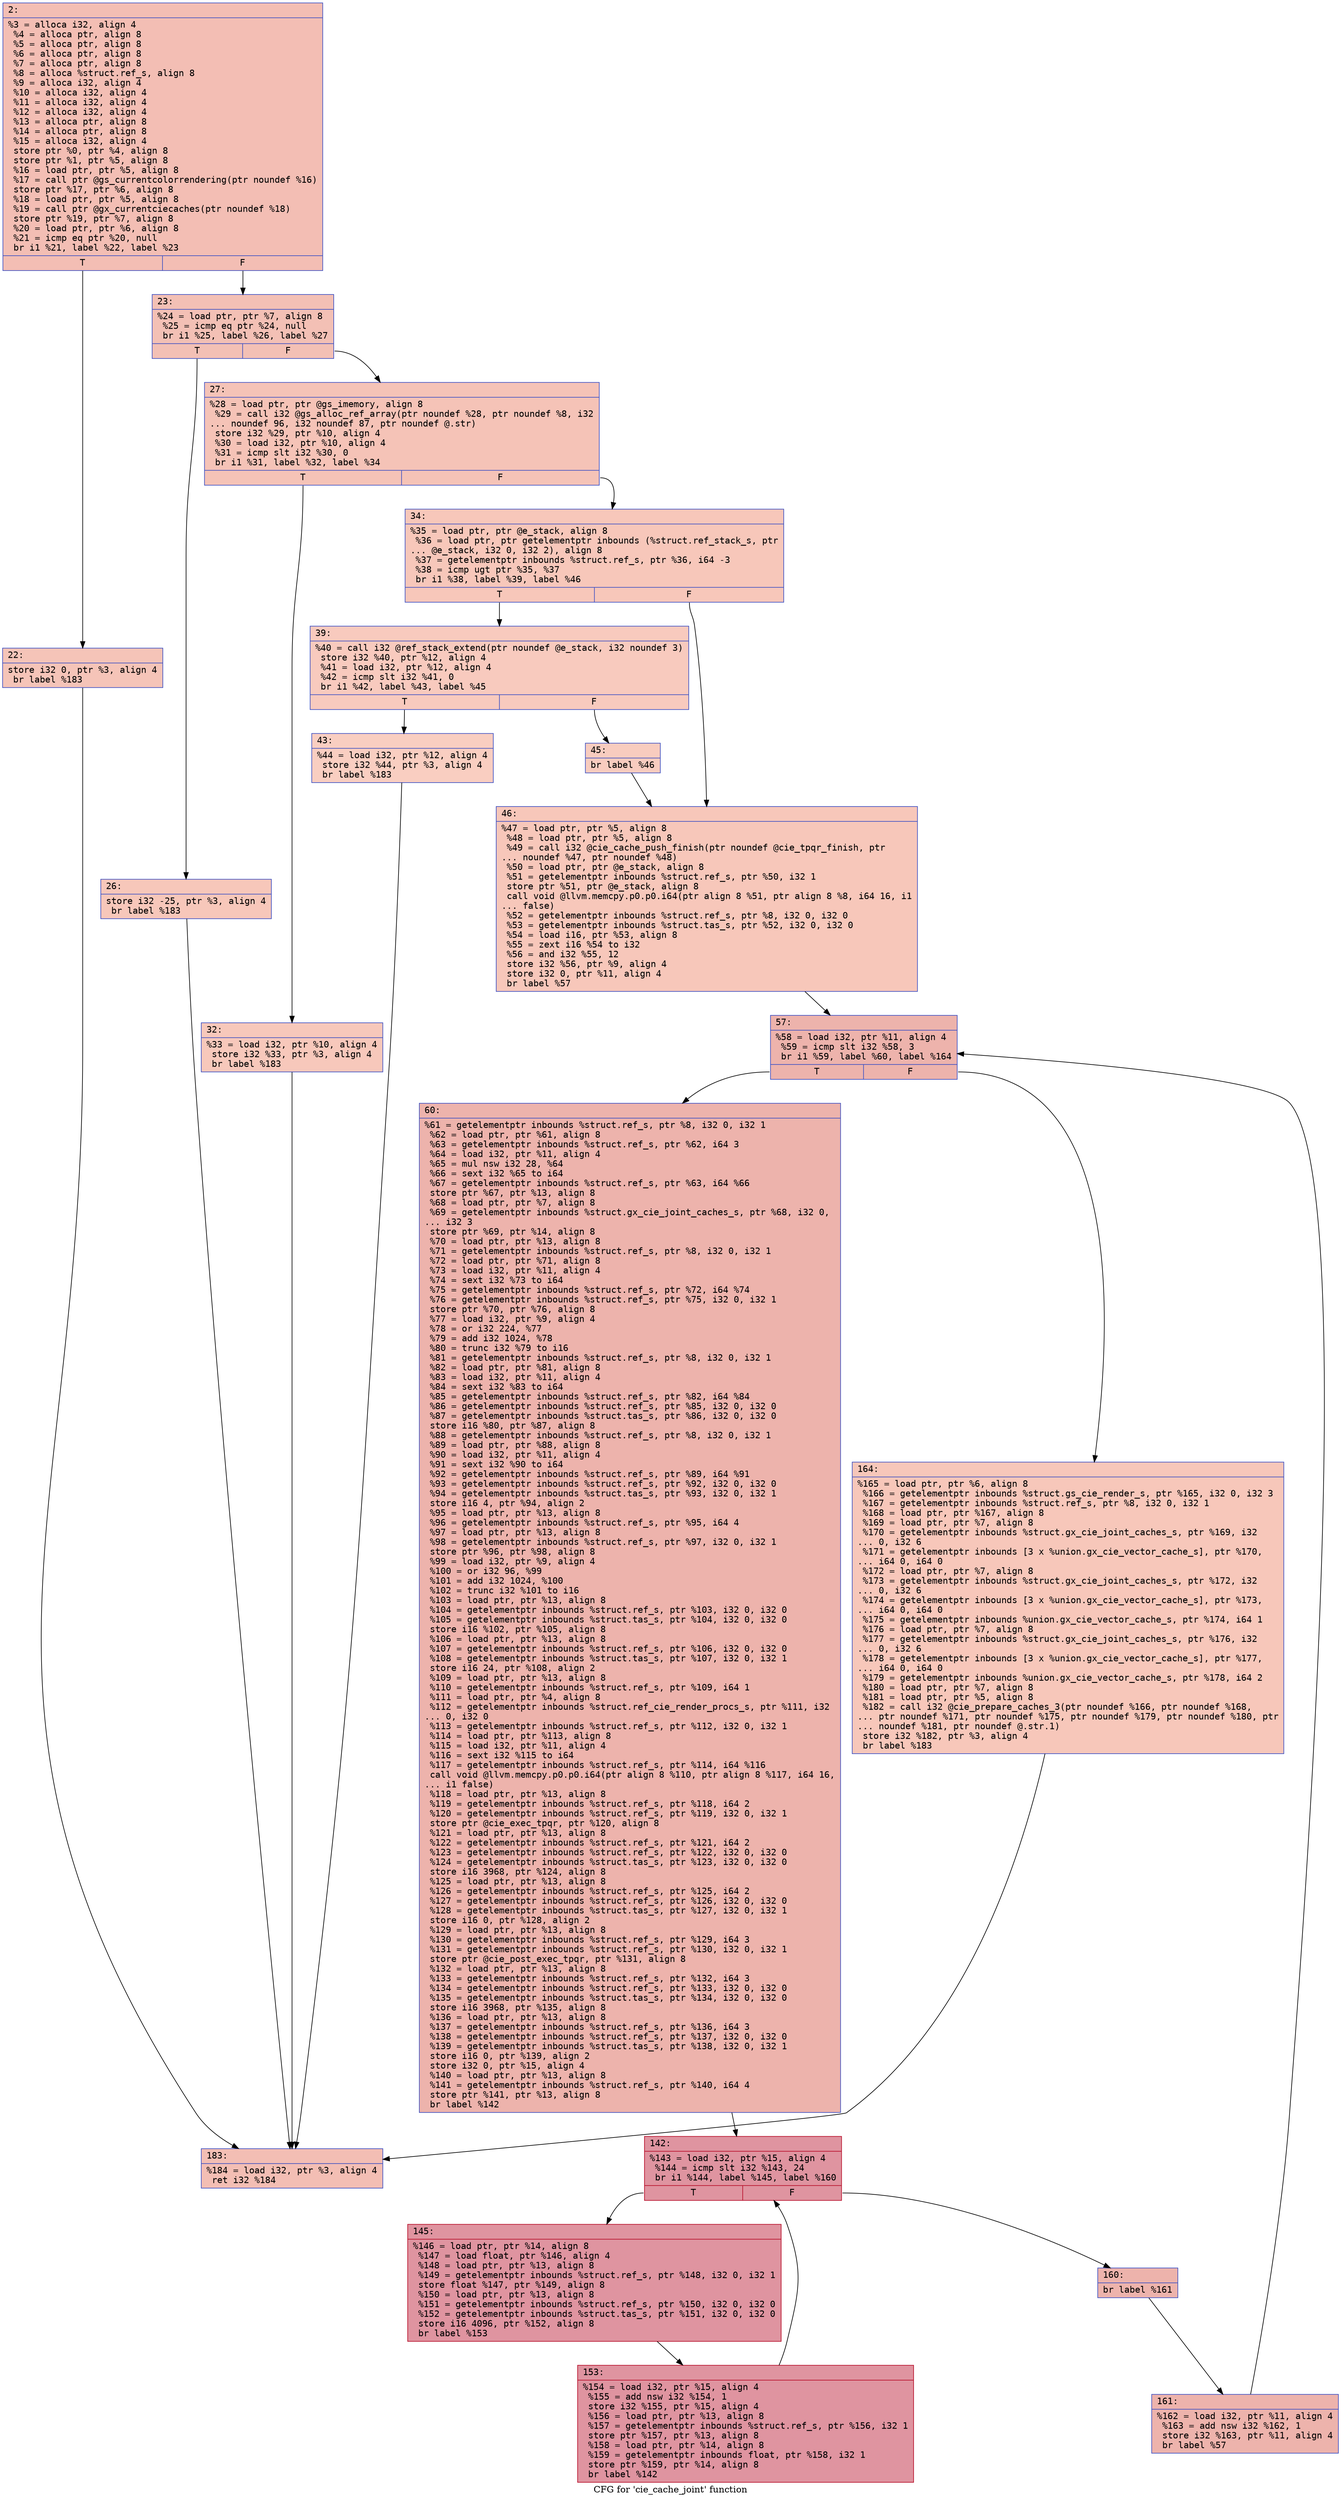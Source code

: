 digraph "CFG for 'cie_cache_joint' function" {
	label="CFG for 'cie_cache_joint' function";

	Node0x600001726170 [shape=record,color="#3d50c3ff", style=filled, fillcolor="#e36c5570" fontname="Courier",label="{2:\l|  %3 = alloca i32, align 4\l  %4 = alloca ptr, align 8\l  %5 = alloca ptr, align 8\l  %6 = alloca ptr, align 8\l  %7 = alloca ptr, align 8\l  %8 = alloca %struct.ref_s, align 8\l  %9 = alloca i32, align 4\l  %10 = alloca i32, align 4\l  %11 = alloca i32, align 4\l  %12 = alloca i32, align 4\l  %13 = alloca ptr, align 8\l  %14 = alloca ptr, align 8\l  %15 = alloca i32, align 4\l  store ptr %0, ptr %4, align 8\l  store ptr %1, ptr %5, align 8\l  %16 = load ptr, ptr %5, align 8\l  %17 = call ptr @gs_currentcolorrendering(ptr noundef %16)\l  store ptr %17, ptr %6, align 8\l  %18 = load ptr, ptr %5, align 8\l  %19 = call ptr @gx_currentciecaches(ptr noundef %18)\l  store ptr %19, ptr %7, align 8\l  %20 = load ptr, ptr %6, align 8\l  %21 = icmp eq ptr %20, null\l  br i1 %21, label %22, label %23\l|{<s0>T|<s1>F}}"];
	Node0x600001726170:s0 -> Node0x6000017261c0[tooltip="2 -> 22\nProbability 37.50%" ];
	Node0x600001726170:s1 -> Node0x600001726210[tooltip="2 -> 23\nProbability 62.50%" ];
	Node0x6000017261c0 [shape=record,color="#3d50c3ff", style=filled, fillcolor="#e97a5f70" fontname="Courier",label="{22:\l|  store i32 0, ptr %3, align 4\l  br label %183\l}"];
	Node0x6000017261c0 -> Node0x600001726760[tooltip="22 -> 183\nProbability 100.00%" ];
	Node0x600001726210 [shape=record,color="#3d50c3ff", style=filled, fillcolor="#e5705870" fontname="Courier",label="{23:\l|  %24 = load ptr, ptr %7, align 8\l  %25 = icmp eq ptr %24, null\l  br i1 %25, label %26, label %27\l|{<s0>T|<s1>F}}"];
	Node0x600001726210:s0 -> Node0x600001726260[tooltip="23 -> 26\nProbability 37.50%" ];
	Node0x600001726210:s1 -> Node0x6000017262b0[tooltip="23 -> 27\nProbability 62.50%" ];
	Node0x600001726260 [shape=record,color="#3d50c3ff", style=filled, fillcolor="#ec7f6370" fontname="Courier",label="{26:\l|  store i32 -25, ptr %3, align 4\l  br label %183\l}"];
	Node0x600001726260 -> Node0x600001726760[tooltip="26 -> 183\nProbability 100.00%" ];
	Node0x6000017262b0 [shape=record,color="#3d50c3ff", style=filled, fillcolor="#e8765c70" fontname="Courier",label="{27:\l|  %28 = load ptr, ptr @gs_imemory, align 8\l  %29 = call i32 @gs_alloc_ref_array(ptr noundef %28, ptr noundef %8, i32\l... noundef 96, i32 noundef 87, ptr noundef @.str)\l  store i32 %29, ptr %10, align 4\l  %30 = load i32, ptr %10, align 4\l  %31 = icmp slt i32 %30, 0\l  br i1 %31, label %32, label %34\l|{<s0>T|<s1>F}}"];
	Node0x6000017262b0:s0 -> Node0x600001726300[tooltip="27 -> 32\nProbability 37.50%" ];
	Node0x6000017262b0:s1 -> Node0x600001726350[tooltip="27 -> 34\nProbability 62.50%" ];
	Node0x600001726300 [shape=record,color="#3d50c3ff", style=filled, fillcolor="#ed836670" fontname="Courier",label="{32:\l|  %33 = load i32, ptr %10, align 4\l  store i32 %33, ptr %3, align 4\l  br label %183\l}"];
	Node0x600001726300 -> Node0x600001726760[tooltip="32 -> 183\nProbability 100.00%" ];
	Node0x600001726350 [shape=record,color="#3d50c3ff", style=filled, fillcolor="#ec7f6370" fontname="Courier",label="{34:\l|  %35 = load ptr, ptr @e_stack, align 8\l  %36 = load ptr, ptr getelementptr inbounds (%struct.ref_stack_s, ptr\l... @e_stack, i32 0, i32 2), align 8\l  %37 = getelementptr inbounds %struct.ref_s, ptr %36, i64 -3\l  %38 = icmp ugt ptr %35, %37\l  br i1 %38, label %39, label %46\l|{<s0>T|<s1>F}}"];
	Node0x600001726350:s0 -> Node0x6000017263a0[tooltip="34 -> 39\nProbability 50.00%" ];
	Node0x600001726350:s1 -> Node0x600001726490[tooltip="34 -> 46\nProbability 50.00%" ];
	Node0x6000017263a0 [shape=record,color="#3d50c3ff", style=filled, fillcolor="#ef886b70" fontname="Courier",label="{39:\l|  %40 = call i32 @ref_stack_extend(ptr noundef @e_stack, i32 noundef 3)\l  store i32 %40, ptr %12, align 4\l  %41 = load i32, ptr %12, align 4\l  %42 = icmp slt i32 %41, 0\l  br i1 %42, label %43, label %45\l|{<s0>T|<s1>F}}"];
	Node0x6000017263a0:s0 -> Node0x6000017263f0[tooltip="39 -> 43\nProbability 37.50%" ];
	Node0x6000017263a0:s1 -> Node0x600001726440[tooltip="39 -> 45\nProbability 62.50%" ];
	Node0x6000017263f0 [shape=record,color="#3d50c3ff", style=filled, fillcolor="#f2907270" fontname="Courier",label="{43:\l|  %44 = load i32, ptr %12, align 4\l  store i32 %44, ptr %3, align 4\l  br label %183\l}"];
	Node0x6000017263f0 -> Node0x600001726760[tooltip="43 -> 183\nProbability 100.00%" ];
	Node0x600001726440 [shape=record,color="#3d50c3ff", style=filled, fillcolor="#f08b6e70" fontname="Courier",label="{45:\l|  br label %46\l}"];
	Node0x600001726440 -> Node0x600001726490[tooltip="45 -> 46\nProbability 100.00%" ];
	Node0x600001726490 [shape=record,color="#3d50c3ff", style=filled, fillcolor="#ec7f6370" fontname="Courier",label="{46:\l|  %47 = load ptr, ptr %5, align 8\l  %48 = load ptr, ptr %5, align 8\l  %49 = call i32 @cie_cache_push_finish(ptr noundef @cie_tpqr_finish, ptr\l... noundef %47, ptr noundef %48)\l  %50 = load ptr, ptr @e_stack, align 8\l  %51 = getelementptr inbounds %struct.ref_s, ptr %50, i32 1\l  store ptr %51, ptr @e_stack, align 8\l  call void @llvm.memcpy.p0.p0.i64(ptr align 8 %51, ptr align 8 %8, i64 16, i1\l... false)\l  %52 = getelementptr inbounds %struct.ref_s, ptr %8, i32 0, i32 0\l  %53 = getelementptr inbounds %struct.tas_s, ptr %52, i32 0, i32 0\l  %54 = load i16, ptr %53, align 8\l  %55 = zext i16 %54 to i32\l  %56 = and i32 %55, 12\l  store i32 %56, ptr %9, align 4\l  store i32 0, ptr %11, align 4\l  br label %57\l}"];
	Node0x600001726490 -> Node0x6000017264e0[tooltip="46 -> 57\nProbability 100.00%" ];
	Node0x6000017264e0 [shape=record,color="#3d50c3ff", style=filled, fillcolor="#d6524470" fontname="Courier",label="{57:\l|  %58 = load i32, ptr %11, align 4\l  %59 = icmp slt i32 %58, 3\l  br i1 %59, label %60, label %164\l|{<s0>T|<s1>F}}"];
	Node0x6000017264e0:s0 -> Node0x600001726530[tooltip="57 -> 60\nProbability 96.88%" ];
	Node0x6000017264e0:s1 -> Node0x600001726710[tooltip="57 -> 164\nProbability 3.12%" ];
	Node0x600001726530 [shape=record,color="#3d50c3ff", style=filled, fillcolor="#d6524470" fontname="Courier",label="{60:\l|  %61 = getelementptr inbounds %struct.ref_s, ptr %8, i32 0, i32 1\l  %62 = load ptr, ptr %61, align 8\l  %63 = getelementptr inbounds %struct.ref_s, ptr %62, i64 3\l  %64 = load i32, ptr %11, align 4\l  %65 = mul nsw i32 28, %64\l  %66 = sext i32 %65 to i64\l  %67 = getelementptr inbounds %struct.ref_s, ptr %63, i64 %66\l  store ptr %67, ptr %13, align 8\l  %68 = load ptr, ptr %7, align 8\l  %69 = getelementptr inbounds %struct.gx_cie_joint_caches_s, ptr %68, i32 0,\l... i32 3\l  store ptr %69, ptr %14, align 8\l  %70 = load ptr, ptr %13, align 8\l  %71 = getelementptr inbounds %struct.ref_s, ptr %8, i32 0, i32 1\l  %72 = load ptr, ptr %71, align 8\l  %73 = load i32, ptr %11, align 4\l  %74 = sext i32 %73 to i64\l  %75 = getelementptr inbounds %struct.ref_s, ptr %72, i64 %74\l  %76 = getelementptr inbounds %struct.ref_s, ptr %75, i32 0, i32 1\l  store ptr %70, ptr %76, align 8\l  %77 = load i32, ptr %9, align 4\l  %78 = or i32 224, %77\l  %79 = add i32 1024, %78\l  %80 = trunc i32 %79 to i16\l  %81 = getelementptr inbounds %struct.ref_s, ptr %8, i32 0, i32 1\l  %82 = load ptr, ptr %81, align 8\l  %83 = load i32, ptr %11, align 4\l  %84 = sext i32 %83 to i64\l  %85 = getelementptr inbounds %struct.ref_s, ptr %82, i64 %84\l  %86 = getelementptr inbounds %struct.ref_s, ptr %85, i32 0, i32 0\l  %87 = getelementptr inbounds %struct.tas_s, ptr %86, i32 0, i32 0\l  store i16 %80, ptr %87, align 8\l  %88 = getelementptr inbounds %struct.ref_s, ptr %8, i32 0, i32 1\l  %89 = load ptr, ptr %88, align 8\l  %90 = load i32, ptr %11, align 4\l  %91 = sext i32 %90 to i64\l  %92 = getelementptr inbounds %struct.ref_s, ptr %89, i64 %91\l  %93 = getelementptr inbounds %struct.ref_s, ptr %92, i32 0, i32 0\l  %94 = getelementptr inbounds %struct.tas_s, ptr %93, i32 0, i32 1\l  store i16 4, ptr %94, align 2\l  %95 = load ptr, ptr %13, align 8\l  %96 = getelementptr inbounds %struct.ref_s, ptr %95, i64 4\l  %97 = load ptr, ptr %13, align 8\l  %98 = getelementptr inbounds %struct.ref_s, ptr %97, i32 0, i32 1\l  store ptr %96, ptr %98, align 8\l  %99 = load i32, ptr %9, align 4\l  %100 = or i32 96, %99\l  %101 = add i32 1024, %100\l  %102 = trunc i32 %101 to i16\l  %103 = load ptr, ptr %13, align 8\l  %104 = getelementptr inbounds %struct.ref_s, ptr %103, i32 0, i32 0\l  %105 = getelementptr inbounds %struct.tas_s, ptr %104, i32 0, i32 0\l  store i16 %102, ptr %105, align 8\l  %106 = load ptr, ptr %13, align 8\l  %107 = getelementptr inbounds %struct.ref_s, ptr %106, i32 0, i32 0\l  %108 = getelementptr inbounds %struct.tas_s, ptr %107, i32 0, i32 1\l  store i16 24, ptr %108, align 2\l  %109 = load ptr, ptr %13, align 8\l  %110 = getelementptr inbounds %struct.ref_s, ptr %109, i64 1\l  %111 = load ptr, ptr %4, align 8\l  %112 = getelementptr inbounds %struct.ref_cie_render_procs_s, ptr %111, i32\l... 0, i32 0\l  %113 = getelementptr inbounds %struct.ref_s, ptr %112, i32 0, i32 1\l  %114 = load ptr, ptr %113, align 8\l  %115 = load i32, ptr %11, align 4\l  %116 = sext i32 %115 to i64\l  %117 = getelementptr inbounds %struct.ref_s, ptr %114, i64 %116\l  call void @llvm.memcpy.p0.p0.i64(ptr align 8 %110, ptr align 8 %117, i64 16,\l... i1 false)\l  %118 = load ptr, ptr %13, align 8\l  %119 = getelementptr inbounds %struct.ref_s, ptr %118, i64 2\l  %120 = getelementptr inbounds %struct.ref_s, ptr %119, i32 0, i32 1\l  store ptr @cie_exec_tpqr, ptr %120, align 8\l  %121 = load ptr, ptr %13, align 8\l  %122 = getelementptr inbounds %struct.ref_s, ptr %121, i64 2\l  %123 = getelementptr inbounds %struct.ref_s, ptr %122, i32 0, i32 0\l  %124 = getelementptr inbounds %struct.tas_s, ptr %123, i32 0, i32 0\l  store i16 3968, ptr %124, align 8\l  %125 = load ptr, ptr %13, align 8\l  %126 = getelementptr inbounds %struct.ref_s, ptr %125, i64 2\l  %127 = getelementptr inbounds %struct.ref_s, ptr %126, i32 0, i32 0\l  %128 = getelementptr inbounds %struct.tas_s, ptr %127, i32 0, i32 1\l  store i16 0, ptr %128, align 2\l  %129 = load ptr, ptr %13, align 8\l  %130 = getelementptr inbounds %struct.ref_s, ptr %129, i64 3\l  %131 = getelementptr inbounds %struct.ref_s, ptr %130, i32 0, i32 1\l  store ptr @cie_post_exec_tpqr, ptr %131, align 8\l  %132 = load ptr, ptr %13, align 8\l  %133 = getelementptr inbounds %struct.ref_s, ptr %132, i64 3\l  %134 = getelementptr inbounds %struct.ref_s, ptr %133, i32 0, i32 0\l  %135 = getelementptr inbounds %struct.tas_s, ptr %134, i32 0, i32 0\l  store i16 3968, ptr %135, align 8\l  %136 = load ptr, ptr %13, align 8\l  %137 = getelementptr inbounds %struct.ref_s, ptr %136, i64 3\l  %138 = getelementptr inbounds %struct.ref_s, ptr %137, i32 0, i32 0\l  %139 = getelementptr inbounds %struct.tas_s, ptr %138, i32 0, i32 1\l  store i16 0, ptr %139, align 2\l  store i32 0, ptr %15, align 4\l  %140 = load ptr, ptr %13, align 8\l  %141 = getelementptr inbounds %struct.ref_s, ptr %140, i64 4\l  store ptr %141, ptr %13, align 8\l  br label %142\l}"];
	Node0x600001726530 -> Node0x600001726580[tooltip="60 -> 142\nProbability 100.00%" ];
	Node0x600001726580 [shape=record,color="#b70d28ff", style=filled, fillcolor="#b70d2870" fontname="Courier",label="{142:\l|  %143 = load i32, ptr %15, align 4\l  %144 = icmp slt i32 %143, 24\l  br i1 %144, label %145, label %160\l|{<s0>T|<s1>F}}"];
	Node0x600001726580:s0 -> Node0x6000017265d0[tooltip="142 -> 145\nProbability 96.88%" ];
	Node0x600001726580:s1 -> Node0x600001726670[tooltip="142 -> 160\nProbability 3.12%" ];
	Node0x6000017265d0 [shape=record,color="#b70d28ff", style=filled, fillcolor="#b70d2870" fontname="Courier",label="{145:\l|  %146 = load ptr, ptr %14, align 8\l  %147 = load float, ptr %146, align 4\l  %148 = load ptr, ptr %13, align 8\l  %149 = getelementptr inbounds %struct.ref_s, ptr %148, i32 0, i32 1\l  store float %147, ptr %149, align 8\l  %150 = load ptr, ptr %13, align 8\l  %151 = getelementptr inbounds %struct.ref_s, ptr %150, i32 0, i32 0\l  %152 = getelementptr inbounds %struct.tas_s, ptr %151, i32 0, i32 0\l  store i16 4096, ptr %152, align 8\l  br label %153\l}"];
	Node0x6000017265d0 -> Node0x600001726620[tooltip="145 -> 153\nProbability 100.00%" ];
	Node0x600001726620 [shape=record,color="#b70d28ff", style=filled, fillcolor="#b70d2870" fontname="Courier",label="{153:\l|  %154 = load i32, ptr %15, align 4\l  %155 = add nsw i32 %154, 1\l  store i32 %155, ptr %15, align 4\l  %156 = load ptr, ptr %13, align 8\l  %157 = getelementptr inbounds %struct.ref_s, ptr %156, i32 1\l  store ptr %157, ptr %13, align 8\l  %158 = load ptr, ptr %14, align 8\l  %159 = getelementptr inbounds float, ptr %158, i32 1\l  store ptr %159, ptr %14, align 8\l  br label %142\l}"];
	Node0x600001726620 -> Node0x600001726580[tooltip="153 -> 142\nProbability 100.00%" ];
	Node0x600001726670 [shape=record,color="#3d50c3ff", style=filled, fillcolor="#d6524470" fontname="Courier",label="{160:\l|  br label %161\l}"];
	Node0x600001726670 -> Node0x6000017266c0[tooltip="160 -> 161\nProbability 100.00%" ];
	Node0x6000017266c0 [shape=record,color="#3d50c3ff", style=filled, fillcolor="#d6524470" fontname="Courier",label="{161:\l|  %162 = load i32, ptr %11, align 4\l  %163 = add nsw i32 %162, 1\l  store i32 %163, ptr %11, align 4\l  br label %57\l}"];
	Node0x6000017266c0 -> Node0x6000017264e0[tooltip="161 -> 57\nProbability 100.00%" ];
	Node0x600001726710 [shape=record,color="#3d50c3ff", style=filled, fillcolor="#ec7f6370" fontname="Courier",label="{164:\l|  %165 = load ptr, ptr %6, align 8\l  %166 = getelementptr inbounds %struct.gs_cie_render_s, ptr %165, i32 0, i32 3\l  %167 = getelementptr inbounds %struct.ref_s, ptr %8, i32 0, i32 1\l  %168 = load ptr, ptr %167, align 8\l  %169 = load ptr, ptr %7, align 8\l  %170 = getelementptr inbounds %struct.gx_cie_joint_caches_s, ptr %169, i32\l... 0, i32 6\l  %171 = getelementptr inbounds [3 x %union.gx_cie_vector_cache_s], ptr %170,\l... i64 0, i64 0\l  %172 = load ptr, ptr %7, align 8\l  %173 = getelementptr inbounds %struct.gx_cie_joint_caches_s, ptr %172, i32\l... 0, i32 6\l  %174 = getelementptr inbounds [3 x %union.gx_cie_vector_cache_s], ptr %173,\l... i64 0, i64 0\l  %175 = getelementptr inbounds %union.gx_cie_vector_cache_s, ptr %174, i64 1\l  %176 = load ptr, ptr %7, align 8\l  %177 = getelementptr inbounds %struct.gx_cie_joint_caches_s, ptr %176, i32\l... 0, i32 6\l  %178 = getelementptr inbounds [3 x %union.gx_cie_vector_cache_s], ptr %177,\l... i64 0, i64 0\l  %179 = getelementptr inbounds %union.gx_cie_vector_cache_s, ptr %178, i64 2\l  %180 = load ptr, ptr %7, align 8\l  %181 = load ptr, ptr %5, align 8\l  %182 = call i32 @cie_prepare_caches_3(ptr noundef %166, ptr noundef %168,\l... ptr noundef %171, ptr noundef %175, ptr noundef %179, ptr noundef %180, ptr\l... noundef %181, ptr noundef @.str.1)\l  store i32 %182, ptr %3, align 4\l  br label %183\l}"];
	Node0x600001726710 -> Node0x600001726760[tooltip="164 -> 183\nProbability 100.00%" ];
	Node0x600001726760 [shape=record,color="#3d50c3ff", style=filled, fillcolor="#e36c5570" fontname="Courier",label="{183:\l|  %184 = load i32, ptr %3, align 4\l  ret i32 %184\l}"];
}

